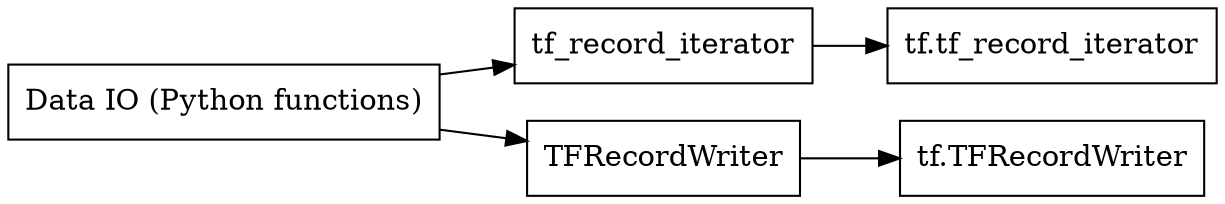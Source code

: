 digraph "Data IO (Python functions)"{
rankdir="LR"
node [shape="box"]
		"Data IO (Python functions)" -> "tf_record_iterator" -> "tf.tf_record_iterator";
		"Data IO (Python functions)" -> "TFRecordWriter" -> "tf.TFRecordWriter";
}
